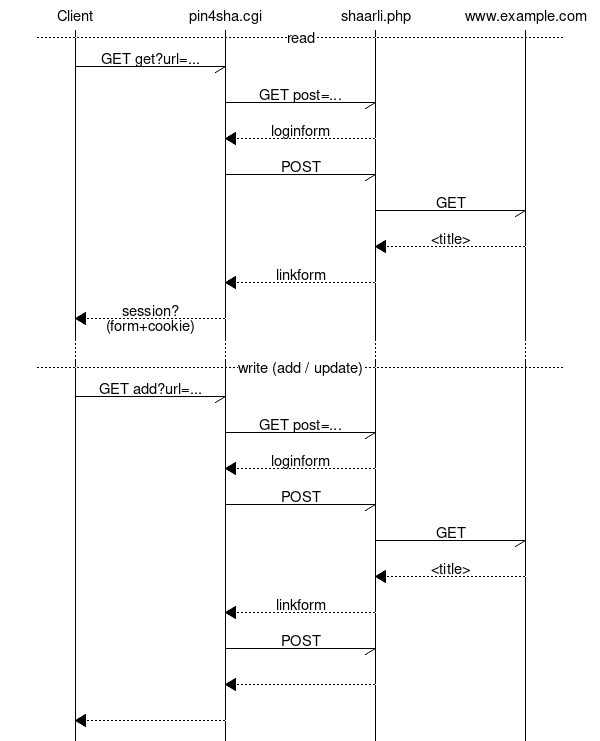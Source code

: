 # 
# http://www.mcternan.me.uk/mscgen/
# mscgen -T png post.msc ; optipng -o 7 post.png
msc {
  hscale = "1";

  ios [label="Client"],
  cgi [label="pin4sha.cgi"],
  php [label="shaarli.php"],
  www [label="www.example.com"];

  ---  [ label = "read" ];
  ios -> cgi [ label = "GET get?url=..." ];
  cgi -> php [ label = "GET post=..." ];
  cgi << php [ label = "loginform"];
  cgi -> php [ label = "POST" ];
#  php note php [label= "auth ok?" ];
  php -> www [ label = "GET" ];
  php << www [ label = "<title>" ];
  cgi << php [ label = "linkform" ];
  ios << cgi [ label = "session?\n(form+cookie)" ];
  ...;
  ---  [ label = "write (add / update)" ];
  ios -> cgi [ label = "GET add?url=..." ];
  cgi -> php [ label = "GET post=..." ];
  cgi << php [ label = "loginform"];
  cgi -> php [ label = "POST" ];
#  php note php [label= "auth ok?" ];
  php -> www [ label = "GET" ];
  php << www [ label = "<title>" ];
  cgi << php [ label = "linkform"];
  cgi -> php [ label = "POST" ];
  cgi << php;
  ios << cgi;
}
